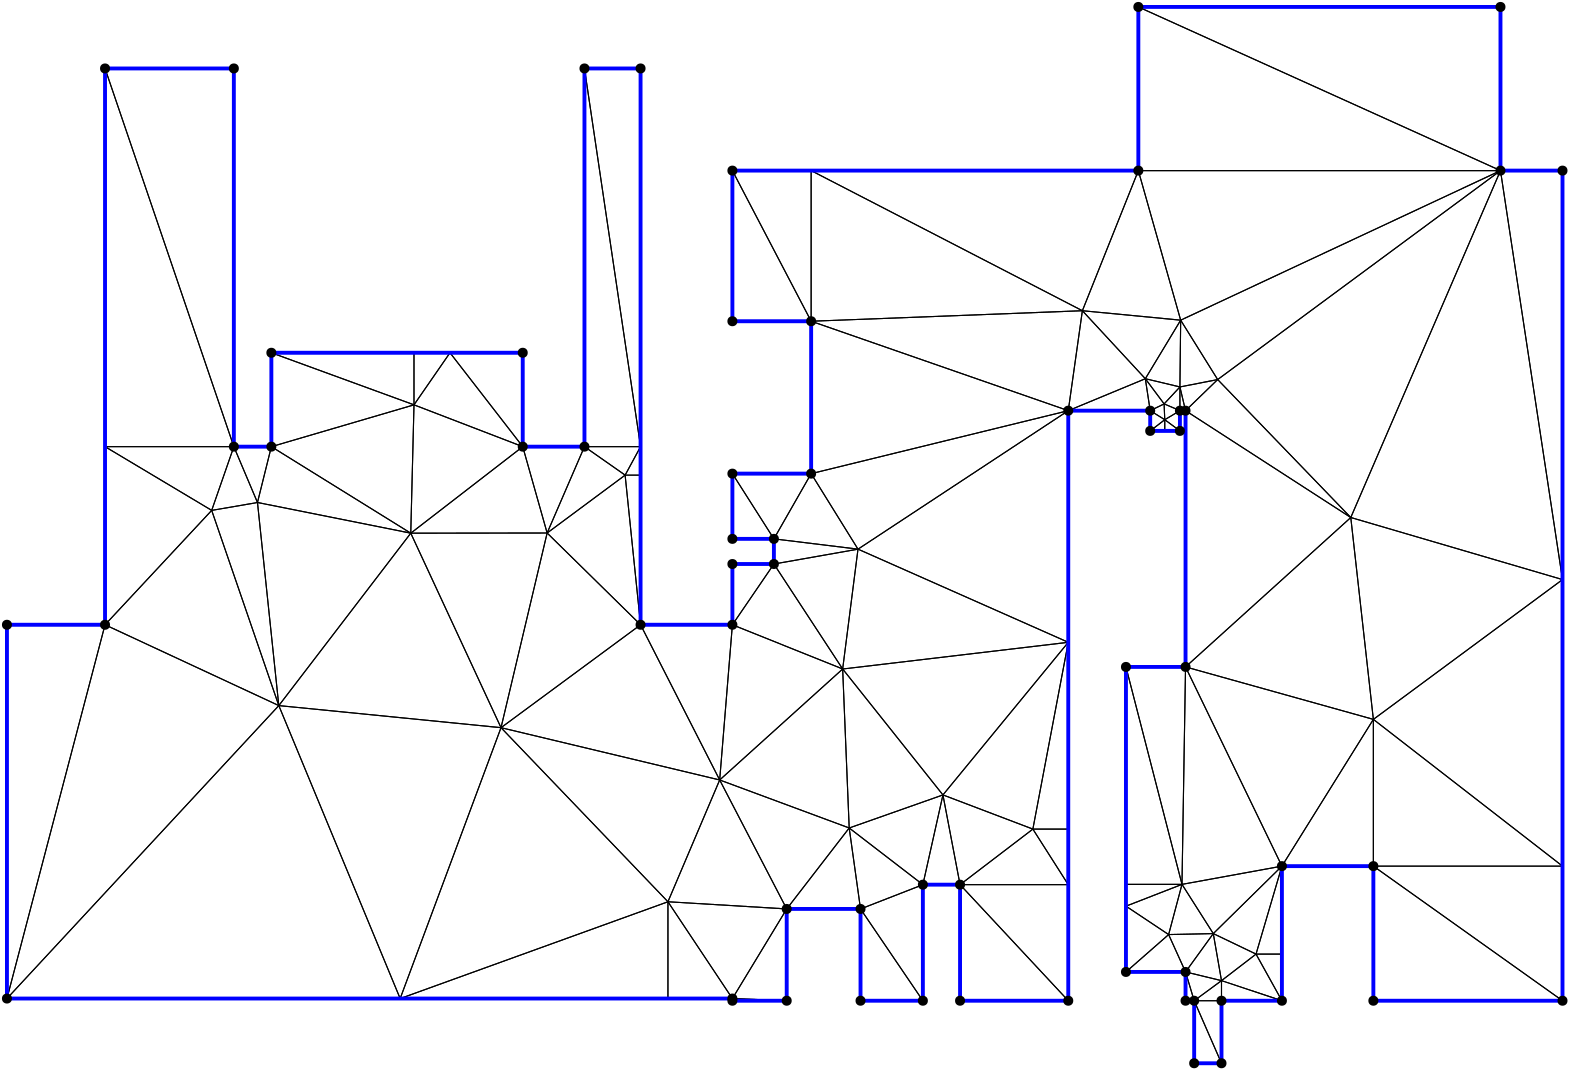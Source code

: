 <?xml version="1.0"?>
<!DOCTYPE ipe SYSTEM "ipe.dtd">
<ipe version="70218" creator="Ipe 7.2.24">
<info created="D:20221020151441" modified="D:20221020151441"/>
<ipestyle name="basic">
<symbol name="mark/disk(sx)" transformations="translations">
<path fill="sym-stroke">
0.6 0 0 0.6 0 0 e
</path>
</symbol>
<anglesize name="22.5 deg" value="22.5"/>
<anglesize name="30 deg" value="30"/>
<anglesize name="45 deg" value="45"/>
<anglesize name="60 deg" value="60"/>
<anglesize name="90 deg" value="90"/>
<arrowsize name="large" value="10"/>
<arrowsize name="small" value="5"/>
<arrowsize name="tiny" value="3"/>
<color name="blue" value="0 0 1"/>
<color name="gray" value="0.745"/>
<color name="green" value="0 1 0"/>
<color name="red" value="1 0 0"/>
<color name="pink" value="1 0.753 0.796"/>
<pen name="heavier" value="0.8"/>
<pen name="fat" value="1.4"/>
<pen name="ultrafat" value="2"/>
<gridsize name="16 pts (~6 mm)" value="16"/>
<gridsize name="32 pts (~12 mm)" value="32"/>
<gridsize name="4 pts" value="4"/>
<gridsize name="8 pts (~3 mm)" value="8"/>
<opacity name="10%" value="0.1"/>
<opacity name="25%" value="0.25"/>
<opacity name="50%" value="0.5"/>
<opacity name="75%" value="0.75"/>
<symbolsize name="large" value="5"/>
<symbolsize name="small" value="2"/>
<symbolsize name="tiny" value="1.1"/>
<textsize name="huge" value="\huge"/>
<textsize name="large" value="\large"/>
<textsize name="small" value="\small"/>
<textsize name="tiny" value="	iny"/>
<tiling name="falling" angle="-60" step="4" width="1"/>
<tiling name="rising" angle="30" step="4" width="1"/>
</ipestyle>
<page>
<layer name="hull"/>
<layer name="constraints"/>
<layer name="triangulation"/>
<layer name="obtuse"/>
<layer name="blub"/>
<layer name="problems"/>
<view layers="hull constraints triangulation obtuse blub" active="triangulation"/>
<path layer="triangulation" stroke="black">
113.871 378.246 m 
193.866 370.295 l 
</path>
<path layer="triangulation" stroke="black">
193.866 370.295 m 
161.376 440.316 l 
</path>
<path layer="triangulation" stroke="black">
161.376 440.316 m 
113.871 378.246 l 
</path>
<path layer="triangulation" stroke="black">
319.21 334.188 m 
272.584 351.468 l 
</path>
<path layer="triangulation" stroke="black">
272.584 351.468 m 
296.715 305.04 l 
</path>
<path layer="triangulation" stroke="black">
296.715 305.04 m 
319.21 334.188 l 
</path>
<path layer="triangulation" stroke="black">
292.103 429.215 m 
316.857 391.422 l 
</path>
<path layer="triangulation" stroke="black">
316.857 391.422 m 
322.377 434.565 l 
</path>
<path layer="triangulation" stroke="black">
322.377 434.565 m 
292.103 429.215 l 
</path>
<path layer="triangulation" stroke="black">
277.162 516.617 m 
305.512 516.617 l 
</path>
<path layer="triangulation" stroke="black">
305.512 516.617 m 
277.162 570.838 l 
</path>
<path layer="triangulation" stroke="black">
277.162 570.838 m 
277.162 516.617 l 
</path>
<path layer="triangulation" stroke="black">
223.906 607.617 m 
223.906 471.464 l 
</path>
<path layer="triangulation" stroke="black">
223.906 471.464 m 
244.102 471.464 l 
</path>
<path layer="triangulation" stroke="black">
244.102 471.464 m 
223.906 607.617 l 
</path>
<path layer="triangulation" stroke="black">
322.377 434.565 m 
292.103 438.267 l 
</path>
<path layer="triangulation" stroke="black">
292.103 438.267 m 
292.103 429.215 l 
</path>
<path layer="triangulation" stroke="black">
292.103 429.215 m 
322.377 434.565 l 
</path>
<path layer="triangulation" stroke="black">
305.512 461.749 m 
277.162 461.749 l 
</path>
<path layer="triangulation" stroke="black">
277.162 461.749 m 
292.103 438.267 l 
</path>
<path layer="triangulation" stroke="black">
292.103 438.267 m 
305.512 461.749 l 
</path>
<path layer="triangulation" stroke="black">
97.6851 471.464 m 
97.6851 607.617 l 
</path>
<path layer="triangulation" stroke="black">
97.6851 607.617 m 
51.3111 607.617 l 
</path>
<path layer="triangulation" stroke="black">
51.3111 607.617 m 
97.6851 471.464 l 
</path>
<path layer="triangulation" stroke="black">
474.987 320.455 m 
507.911 373.285 l 
</path>
<path layer="triangulation" stroke="black">
507.911 373.285 m 
440.294 392.167 l 
</path>
<path layer="triangulation" stroke="black">
440.294 392.167 m 
474.987 320.455 l 
</path>
<path layer="triangulation" stroke="black">
403.153 520.4 m 
305.512 516.617 l 
</path>
<path layer="triangulation" stroke="black">
305.512 516.617 m 
398.076 484.423 l 
</path>
<path layer="triangulation" stroke="black">
398.076 484.423 m 
403.153 520.4 l 
</path>
<path layer="triangulation" stroke="black">
345.734 313.779 m 
323.288 305.04 l 
</path>
<path layer="triangulation" stroke="black">
323.288 305.04 m 
345.734 272 l 
</path>
<path layer="triangulation" stroke="black">
345.734 272 m 
345.734 313.779 l 
</path>
<path layer="triangulation" stroke="black">
398.076 401.033 m 
385.33 333.784 l 
</path>
<path layer="triangulation" stroke="black">
385.33 333.784 m 
398.076 333.784 l 
</path>
<path layer="triangulation" stroke="black">
398.076 333.784 m 
398.076 401.033 l 
</path>
<path layer="triangulation" stroke="black">
453.239 249.49 m 
443.401 272 l 
</path>
<path layer="triangulation" stroke="black">
443.401 272 m 
443.401 249.49 l 
</path>
<path layer="triangulation" stroke="black">
443.401 249.49 m 
453.239 249.49 l 
</path>
<path layer="triangulation" stroke="black">
453.239 249.49 m 
453.239 272 l 
</path>
<path layer="triangulation" stroke="black">
453.239 272 m 
443.401 272 l 
</path>
<path layer="triangulation" stroke="black">
443.401 272 m 
453.239 249.49 l 
</path>
<path layer="triangulation" stroke="black">
193.866 370.295 m 
244.102 407.342 l 
</path>
<path layer="triangulation" stroke="black">
244.102 407.342 m 
210.469 440.379 l 
</path>
<path layer="triangulation" stroke="black">
210.469 440.379 m 
193.866 370.295 l 
</path>
<path layer="triangulation" stroke="black">
193.866 370.295 m 
253.957 307.628 l 
</path>
<path layer="triangulation" stroke="black">
253.957 307.628 m 
272.584 351.468 l 
</path>
<path layer="triangulation" stroke="black">
272.584 351.468 m 
193.866 370.295 l 
</path>
<path layer="triangulation" stroke="black">
51.3111 407.342 m 
89.7072 448.523 l 
</path>
<path layer="triangulation" stroke="black">
89.7072 448.523 m 
51.3111 471.464 l 
</path>
<path layer="triangulation" stroke="black">
51.3111 471.464 m 
51.3111 407.342 l 
</path>
<path layer="triangulation" stroke="black">
253.957 307.628 m 
277.162 272.784 l 
</path>
<path layer="triangulation" stroke="black">
277.162 272.784 m 
296.715 305.04 l 
</path>
<path layer="triangulation" stroke="black">
296.715 305.04 m 
253.957 307.628 l 
</path>
<path layer="triangulation" stroke="black">
352.956 346.088 m 
359.119 313.779 l 
</path>
<path layer="triangulation" stroke="black">
359.119 313.779 m 
385.33 333.784 l 
</path>
<path layer="triangulation" stroke="black">
385.33 333.784 m 
352.956 346.088 l 
</path>
<path layer="triangulation" stroke="black">
277.162 272.784 m 
296.715 272 l 
</path>
<path layer="triangulation" stroke="black">
296.715 272 m 
296.715 305.04 l 
</path>
<path layer="triangulation" stroke="black">
296.715 305.04 m 
277.162 272.784 l 
</path>
<path layer="triangulation" stroke="black">
277.162 272.784 m 
277.162 272 l 
</path>
<path layer="triangulation" stroke="black">
277.162 272 m 
296.715 272 l 
</path>
<path layer="triangulation" stroke="black">
296.715 272 m 
277.162 272.784 l 
</path>
<path layer="triangulation" stroke="black">
277.162 438.267 m 
292.103 438.267 l 
</path>
<path layer="triangulation" stroke="black">
292.103 438.267 m 
277.162 461.749 l 
</path>
<path layer="triangulation" stroke="black">
277.162 461.749 m 
277.162 438.267 l 
</path>
<path layer="triangulation" stroke="black">
316.857 391.422 m 
277.162 407.342 l 
</path>
<path layer="triangulation" stroke="black">
277.162 407.342 m 
272.584 351.468 l 
</path>
<path layer="triangulation" stroke="black">
272.584 351.468 m 
316.857 391.422 l 
</path>
<path layer="triangulation" stroke="black">
277.162 429.215 m 
277.162 407.342 l 
</path>
<path layer="triangulation" stroke="black">
277.162 407.342 m 
292.103 429.215 l 
</path>
<path layer="triangulation" stroke="black">
292.103 429.215 m 
277.162 429.215 l 
</path>
<path layer="triangulation" stroke="black">
244.102 407.342 m 
272.584 351.468 l 
</path>
<path layer="triangulation" stroke="black">
272.584 351.468 m 
277.162 407.342 l 
</path>
<path layer="triangulation" stroke="black">
277.162 407.342 m 
244.102 407.342 l 
</path>
<path layer="triangulation" stroke="black">
157.558 272.784 m 
113.871 378.246 l 
</path>
<path layer="triangulation" stroke="black">
113.871 378.246 m 
16 272.784 l 
</path>
<path layer="triangulation" stroke="black">
16 272.784 m 
157.558 272.784 l 
</path>
<path layer="triangulation" stroke="black">
51.3111 407.342 m 
16 407.342 l 
</path>
<path layer="triangulation" stroke="black">
16 407.342 m 
16 272.784 l 
</path>
<path layer="triangulation" stroke="black">
16 272.784 m 
51.3111 407.342 l 
</path>
<path layer="triangulation" stroke="black">
106.192 451.358 m 
113.871 378.246 l 
</path>
<path layer="triangulation" stroke="black">
113.871 378.246 m 
161.376 440.316 l 
</path>
<path layer="triangulation" stroke="black">
161.376 440.316 m 
106.192 451.358 l 
</path>
<path layer="triangulation" stroke="black">
162.536 486.516 m 
201.685 471.464 l 
</path>
<path layer="triangulation" stroke="black">
201.685 471.464 m 
175.495 505.266 l 
</path>
<path layer="triangulation" stroke="black">
175.495 505.266 m 
162.536 486.516 l 
</path>
<path layer="triangulation" stroke="black">
161.376 440.316 m 
162.536 486.516 l 
</path>
<path layer="triangulation" stroke="black">
162.536 486.516 m 
111.189 471.464 l 
</path>
<path layer="triangulation" stroke="black">
111.189 471.464 m 
161.376 440.316 l 
</path>
<path layer="triangulation" stroke="black">
238.543 461.214 m 
223.906 471.464 l 
</path>
<path layer="triangulation" stroke="black">
223.906 471.464 m 
210.469 440.379 l 
</path>
<path layer="triangulation" stroke="black">
210.469 440.379 m 
238.543 461.214 l 
</path>
<path layer="triangulation" stroke="black">
423.304 570.838 m 
553.672 570.838 l 
</path>
<path layer="triangulation" stroke="black">
553.672 570.838 m 
423.304 629.761 l 
</path>
<path layer="triangulation" stroke="black">
423.304 629.761 m 
423.304 570.838 l 
</path>
<path layer="triangulation" stroke="black">
175.495 505.266 m 
201.685 471.464 l 
</path>
<path layer="triangulation" stroke="black">
201.685 471.464 m 
201.685 505.266 l 
</path>
<path layer="triangulation" stroke="black">
201.685 505.266 m 
175.495 505.266 l 
</path>
<path layer="triangulation" stroke="black">
244.102 461.214 m 
244.102 471.464 l 
</path>
<path layer="triangulation" stroke="black">
244.102 471.464 m 
238.543 461.214 l 
</path>
<path layer="triangulation" stroke="black">
238.543 461.214 m 
244.102 461.214 l 
</path>
<path layer="triangulation" stroke="black">
322.377 434.565 m 
305.512 461.749 l 
</path>
<path layer="triangulation" stroke="black">
305.512 461.749 m 
292.103 438.267 l 
</path>
<path layer="triangulation" stroke="black">
292.103 438.267 m 
322.377 434.565 l 
</path>
<path layer="triangulation" stroke="black">
316.857 391.422 m 
292.103 429.215 l 
</path>
<path layer="triangulation" stroke="black">
292.103 429.215 m 
277.162 407.342 l 
</path>
<path layer="triangulation" stroke="black">
277.162 407.342 m 
316.857 391.422 l 
</path>
<path layer="triangulation" stroke="black">
305.512 516.617 m 
305.512 461.749 l 
</path>
<path layer="triangulation" stroke="black">
305.512 461.749 m 
398.076 484.423 l 
</path>
<path layer="triangulation" stroke="black">
398.076 484.423 m 
305.512 516.617 l 
</path>
<path layer="triangulation" stroke="black">
432.579 486.86 m 
425.817 495.923 l 
</path>
<path layer="triangulation" stroke="black">
425.817 495.923 m 
427.57 484.423 l 
</path>
<path layer="triangulation" stroke="black">
427.57 484.423 m 
432.579 486.86 l 
</path>
<path layer="triangulation" stroke="black">
440.294 392.167 m 
507.911 373.285 l 
</path>
<path layer="triangulation" stroke="black">
507.911 373.285 m 
499.78 445.958 l 
</path>
<path layer="triangulation" stroke="black">
499.78 445.958 m 
440.294 392.167 l 
</path>
<path layer="triangulation" stroke="black">
438.271 484.423 m 
432.579 486.86 l 
</path>
<path layer="triangulation" stroke="black">
432.579 486.86 m 
432.813 481.165 l 
</path>
<path layer="triangulation" stroke="black">
432.813 481.165 m 
438.271 484.423 l 
</path>
<path layer="triangulation" stroke="black">
507.911 320.455 m 
507.911 272 l 
</path>
<path layer="triangulation" stroke="black">
507.911 272 m 
576 272 l 
</path>
<path layer="triangulation" stroke="black">
576 272 m 
507.911 320.455 l 
</path>
<path layer="triangulation" stroke="black">
423.304 629.761 m 
553.672 570.838 l 
</path>
<path layer="triangulation" stroke="black">
553.672 570.838 m 
553.672 629.761 l 
</path>
<path layer="triangulation" stroke="black">
553.672 629.761 m 
423.304 629.761 l 
</path>
<path layer="triangulation" stroke="black">
418.843 392.167 m 
439.016 313.892 l 
</path>
<path layer="triangulation" stroke="black">
439.016 313.892 m 
440.294 392.167 l 
</path>
<path layer="triangulation" stroke="black">
440.294 392.167 m 
418.843 392.167 l 
</path>
<path layer="triangulation" stroke="black">
451.859 495.624 m 
438.271 492.965 l 
</path>
<path layer="triangulation" stroke="black">
438.271 492.965 m 
440.294 484.423 l 
</path>
<path layer="triangulation" stroke="black">
440.294 484.423 m 
451.859 495.624 l 
</path>
<path layer="triangulation" stroke="black">
432.813 481.165 m 
427.57 484.423 l 
</path>
<path layer="triangulation" stroke="black">
427.57 484.423 m 
427.57 477.135 l 
</path>
<path layer="triangulation" stroke="black">
427.57 477.135 m 
432.813 481.165 l 
</path>
<path layer="triangulation" stroke="black">
507.911 320.455 m 
507.911 373.285 l 
</path>
<path layer="triangulation" stroke="black">
507.911 373.285 m 
474.987 320.455 l 
</path>
<path layer="triangulation" stroke="black">
474.987 320.455 m 
507.911 320.455 l 
</path>
<path layer="triangulation" stroke="black">
418.843 392.167 m 
418.843 313.892 l 
</path>
<path layer="triangulation" stroke="black">
418.843 313.892 m 
439.016 313.892 l 
</path>
<path layer="triangulation" stroke="black">
439.016 313.892 m 
418.843 392.167 l 
</path>
<path layer="triangulation" stroke="black">
465.669 288.785 m 
450.283 296.166 l 
</path>
<path layer="triangulation" stroke="black">
450.283 296.166 m 
453.239 279.228 l 
</path>
<path layer="triangulation" stroke="black">
453.239 279.228 m 
465.669 288.785 l 
</path>
<path layer="triangulation" stroke="black">
453.239 279.228 m 
450.283 296.166 l 
</path>
<path layer="triangulation" stroke="black">
450.283 296.166 m 
440.294 282.36 l 
</path>
<path layer="triangulation" stroke="black">
440.294 282.36 m 
453.239 279.228 l 
</path>
<path layer="triangulation" stroke="black">
453.239 272 m 
453.239 279.228 l 
</path>
<path layer="triangulation" stroke="black">
453.239 279.228 m 
443.401 272 l 
</path>
<path layer="triangulation" stroke="black">
443.401 272 m 
453.239 272 l 
</path>
<path layer="triangulation" stroke="black">
576 320.455 m 
507.911 373.285 l 
</path>
<path layer="triangulation" stroke="black">
507.911 373.285 m 
507.911 320.455 l 
</path>
<path layer="triangulation" stroke="black">
507.911 320.455 m 
576 320.455 l 
</path>
<path layer="triangulation" stroke="black">
474.987 288.785 m 
474.987 320.455 l 
</path>
<path layer="triangulation" stroke="black">
474.987 320.455 m 
465.669 288.785 l 
</path>
<path layer="triangulation" stroke="black">
465.669 288.785 m 
474.987 288.785 l 
</path>
<path layer="triangulation" stroke="black">
443.401 272 m 
440.294 282.36 l 
</path>
<path layer="triangulation" stroke="black">
440.294 282.36 m 
440.294 272 l 
</path>
<path layer="triangulation" stroke="black">
440.294 272 m 
443.401 272 l 
</path>
<path layer="triangulation" stroke="black">
352.956 346.088 m 
385.33 333.784 l 
</path>
<path layer="triangulation" stroke="black">
385.33 333.784 m 
398.076 401.033 l 
</path>
<path layer="triangulation" stroke="black">
398.076 401.033 m 
352.956 346.088 l 
</path>
<path layer="triangulation" stroke="black">
450.283 296.166 m 
474.987 320.455 l 
</path>
<path layer="triangulation" stroke="black">
474.987 320.455 m 
439.016 313.892 l 
</path>
<path layer="triangulation" stroke="black">
439.016 313.892 m 
450.283 296.166 l 
</path>
<path layer="triangulation" stroke="black">
359.119 313.779 m 
359.119 272 l 
</path>
<path layer="triangulation" stroke="black">
359.119 272 m 
398.076 272 l 
</path>
<path layer="triangulation" stroke="black">
398.076 272 m 
359.119 313.779 l 
</path>
<path layer="triangulation" stroke="black">
323.288 305.04 m 
323.288 272 l 
</path>
<path layer="triangulation" stroke="black">
323.288 272 m 
345.734 272 l 
</path>
<path layer="triangulation" stroke="black">
345.734 272 m 
323.288 305.04 l 
</path>
<path layer="triangulation" stroke="black">
296.715 305.04 m 
272.584 351.468 l 
</path>
<path layer="triangulation" stroke="black">
272.584 351.468 m 
253.957 307.628 l 
</path>
<path layer="triangulation" stroke="black">
253.957 307.628 m 
296.715 305.04 l 
</path>
<path layer="triangulation" stroke="black">
296.715 305.04 m 
323.288 305.04 l 
</path>
<path layer="triangulation" stroke="black">
323.288 305.04 m 
319.21 334.188 l 
</path>
<path layer="triangulation" stroke="black">
319.21 334.188 m 
296.715 305.04 l 
</path>
<path layer="triangulation" stroke="black">
210.469 440.379 m 
161.376 440.316 l 
</path>
<path layer="triangulation" stroke="black">
161.376 440.316 m 
193.866 370.295 l 
</path>
<path layer="triangulation" stroke="black">
193.866 370.295 m 
210.469 440.379 l 
</path>
<path layer="triangulation" stroke="black">
106.192 451.358 m 
97.6851 471.464 l 
</path>
<path layer="triangulation" stroke="black">
97.6851 471.464 m 
89.7072 448.523 l 
</path>
<path layer="triangulation" stroke="black">
89.7072 448.523 m 
106.192 451.358 l 
</path>
<path layer="triangulation" stroke="black">
244.102 461.214 m 
238.543 461.214 l 
</path>
<path layer="triangulation" stroke="black">
238.543 461.214 m 
244.102 407.342 l 
</path>
<path layer="triangulation" stroke="black">
244.102 407.342 m 
244.102 461.214 l 
</path>
<path layer="triangulation" stroke="black">
223.906 471.464 m 
201.685 471.464 l 
</path>
<path layer="triangulation" stroke="black">
201.685 471.464 m 
210.469 440.379 l 
</path>
<path layer="triangulation" stroke="black">
210.469 440.379 m 
223.906 471.464 l 
</path>
<path layer="triangulation" stroke="black">
440.294 484.423 m 
438.271 492.965 l 
</path>
<path layer="triangulation" stroke="black">
438.271 492.965 m 
438.271 484.423 l 
</path>
<path layer="triangulation" stroke="black">
438.271 484.423 m 
440.294 484.423 l 
</path>
<path layer="triangulation" stroke="black">
425.817 495.923 m 
398.076 484.423 l 
</path>
<path layer="triangulation" stroke="black">
398.076 484.423 m 
427.57 484.423 l 
</path>
<path layer="triangulation" stroke="black">
427.57 484.423 m 
425.817 495.923 l 
</path>
<path layer="triangulation" stroke="black">
423.304 570.838 m 
438.541 516.999 l 
</path>
<path layer="triangulation" stroke="black">
438.541 516.999 m 
553.672 570.838 l 
</path>
<path layer="triangulation" stroke="black">
553.672 570.838 m 
423.304 570.838 l 
</path>
<path layer="triangulation" stroke="black">
438.541 516.999 m 
403.153 520.4 l 
</path>
<path layer="triangulation" stroke="black">
403.153 520.4 m 
425.817 495.923 l 
</path>
<path layer="triangulation" stroke="black">
425.817 495.923 m 
438.541 516.999 l 
</path>
<path layer="triangulation" stroke="black">
438.271 484.423 m 
432.813 481.165 l 
</path>
<path layer="triangulation" stroke="black">
432.813 481.165 m 
438.271 477.135 l 
</path>
<path layer="triangulation" stroke="black">
438.271 477.135 m 
438.271 484.423 l 
</path>
<path layer="triangulation" stroke="black">
432.579 486.86 m 
427.57 484.423 l 
</path>
<path layer="triangulation" stroke="black">
427.57 484.423 m 
432.813 481.165 l 
</path>
<path layer="triangulation" stroke="black">
432.813 481.165 m 
432.579 486.86 l 
</path>
<path layer="triangulation" stroke="black">
345.734 313.779 m 
359.119 313.779 l 
</path>
<path layer="triangulation" stroke="black">
359.119 313.779 m 
352.956 346.088 l 
</path>
<path layer="triangulation" stroke="black">
352.956 346.088 m 
345.734 313.779 l 
</path>
<path layer="triangulation" stroke="black">
398.076 401.033 m 
398.076 484.423 l 
</path>
<path layer="triangulation" stroke="black">
398.076 484.423 m 
322.377 434.565 l 
</path>
<path layer="triangulation" stroke="black">
322.377 434.565 m 
398.076 401.033 l 
</path>
<path layer="triangulation" stroke="black">
576 272 m 
576 320.455 l 
</path>
<path layer="triangulation" stroke="black">
576 320.455 m 
507.911 320.455 l 
</path>
<path layer="triangulation" stroke="black">
507.911 320.455 m 
576 272 l 
</path>
<path layer="triangulation" stroke="black">
576 423.609 m 
553.672 570.838 l 
</path>
<path layer="triangulation" stroke="black">
553.672 570.838 m 
499.78 445.958 l 
</path>
<path layer="triangulation" stroke="black">
499.78 445.958 m 
576 423.609 l 
</path>
<path layer="triangulation" stroke="black">
434.205 295.816 m 
439.016 313.892 l 
</path>
<path layer="triangulation" stroke="black">
439.016 313.892 m 
418.843 306.039 l 
</path>
<path layer="triangulation" stroke="black">
418.843 306.039 m 
434.205 295.816 l 
</path>
<path layer="triangulation" stroke="black">
474.987 320.455 m 
440.294 392.167 l 
</path>
<path layer="triangulation" stroke="black">
440.294 392.167 m 
439.016 313.892 l 
</path>
<path layer="triangulation" stroke="black">
439.016 313.892 m 
474.987 320.455 l 
</path>
<path layer="triangulation" stroke="black">
277.162 272.784 m 
253.957 307.628 l 
</path>
<path layer="triangulation" stroke="black">
253.957 307.628 m 
253.957 272.784 l 
</path>
<path layer="triangulation" stroke="black">
253.957 272.784 m 
277.162 272.784 l 
</path>
<path layer="triangulation" stroke="black">
272.584 351.468 m 
244.102 407.342 l 
</path>
<path layer="triangulation" stroke="black">
244.102 407.342 m 
193.866 370.295 l 
</path>
<path layer="triangulation" stroke="black">
193.866 370.295 m 
272.584 351.468 l 
</path>
<path layer="triangulation" stroke="black">
253.957 272.784 m 
253.957 307.628 l 
</path>
<path layer="triangulation" stroke="black">
253.957 307.628 m 
157.558 272.784 l 
</path>
<path layer="triangulation" stroke="black">
157.558 272.784 m 
253.957 272.784 l 
</path>
<path layer="triangulation" stroke="black">
345.734 313.779 m 
319.21 334.188 l 
</path>
<path layer="triangulation" stroke="black">
319.21 334.188 m 
323.288 305.04 l 
</path>
<path layer="triangulation" stroke="black">
323.288 305.04 m 
345.734 313.779 l 
</path>
<path layer="triangulation" stroke="black">
316.857 391.422 m 
272.584 351.468 l 
</path>
<path layer="triangulation" stroke="black">
272.584 351.468 m 
319.21 334.188 l 
</path>
<path layer="triangulation" stroke="black">
319.21 334.188 m 
316.857 391.422 l 
</path>
<path layer="triangulation" stroke="black">
319.21 334.188 m 
352.956 346.088 l 
</path>
<path layer="triangulation" stroke="black">
352.956 346.088 m 
316.857 391.422 l 
</path>
<path layer="triangulation" stroke="black">
316.857 391.422 m 
319.21 334.188 l 
</path>
<path layer="triangulation" stroke="black">
319.21 334.188 m 
345.734 313.779 l 
</path>
<path layer="triangulation" stroke="black">
345.734 313.779 m 
352.956 346.088 l 
</path>
<path layer="triangulation" stroke="black">
352.956 346.088 m 
319.21 334.188 l 
</path>
<path layer="triangulation" stroke="black">
398.076 401.033 m 
322.377 434.565 l 
</path>
<path layer="triangulation" stroke="black">
322.377 434.565 m 
316.857 391.422 l 
</path>
<path layer="triangulation" stroke="black">
316.857 391.422 m 
398.076 401.033 l 
</path>
<path layer="triangulation" stroke="black">
398.076 484.423 m 
305.512 461.749 l 
</path>
<path layer="triangulation" stroke="black">
305.512 461.749 m 
322.377 434.565 l 
</path>
<path layer="triangulation" stroke="black">
322.377 434.565 m 
398.076 484.423 l 
</path>
<path layer="triangulation" stroke="black">
106.192 451.358 m 
89.7072 448.523 l 
</path>
<path layer="triangulation" stroke="black">
89.7072 448.523 m 
113.871 378.246 l 
</path>
<path layer="triangulation" stroke="black">
113.871 378.246 m 
106.192 451.358 l 
</path>
<path layer="triangulation" stroke="black">
157.558 272.784 m 
253.957 307.628 l 
</path>
<path layer="triangulation" stroke="black">
253.957 307.628 m 
193.866 370.295 l 
</path>
<path layer="triangulation" stroke="black">
193.866 370.295 m 
157.558 272.784 l 
</path>
<path layer="triangulation" stroke="black">
16 272.784 m 
113.871 378.246 l 
</path>
<path layer="triangulation" stroke="black">
113.871 378.246 m 
51.3111 407.342 l 
</path>
<path layer="triangulation" stroke="black">
51.3111 407.342 m 
16 272.784 l 
</path>
<path layer="triangulation" stroke="black">
157.558 272.784 m 
193.866 370.295 l 
</path>
<path layer="triangulation" stroke="black">
193.866 370.295 m 
113.871 378.246 l 
</path>
<path layer="triangulation" stroke="black">
113.871 378.246 m 
157.558 272.784 l 
</path>
<path layer="triangulation" stroke="black">
51.3111 471.464 m 
89.7072 448.523 l 
</path>
<path layer="triangulation" stroke="black">
89.7072 448.523 m 
97.6851 471.464 l 
</path>
<path layer="triangulation" stroke="black">
97.6851 471.464 m 
51.3111 471.464 l 
</path>
<path layer="triangulation" stroke="black">
51.3111 407.342 m 
113.871 378.246 l 
</path>
<path layer="triangulation" stroke="black">
113.871 378.246 m 
89.7072 448.523 l 
</path>
<path layer="triangulation" stroke="black">
89.7072 448.523 m 
51.3111 407.342 l 
</path>
<path layer="triangulation" stroke="black">
111.189 471.464 m 
106.192 451.358 l 
</path>
<path layer="triangulation" stroke="black">
106.192 451.358 m 
161.376 440.316 l 
</path>
<path layer="triangulation" stroke="black">
161.376 440.316 m 
111.189 471.464 l 
</path>
<path layer="triangulation" stroke="black">
111.189 471.464 m 
97.6851 471.464 l 
</path>
<path layer="triangulation" stroke="black">
97.6851 471.464 m 
106.192 451.358 l 
</path>
<path layer="triangulation" stroke="black">
106.192 451.358 m 
111.189 471.464 l 
</path>
<path layer="triangulation" stroke="black">
111.189 505.266 m 
111.189 471.464 l 
</path>
<path layer="triangulation" stroke="black">
111.189 471.464 m 
162.536 486.516 l 
</path>
<path layer="triangulation" stroke="black">
162.536 486.516 m 
111.189 505.266 l 
</path>
<path layer="triangulation" stroke="black">
162.536 505.266 m 
162.536 486.516 l 
</path>
<path layer="triangulation" stroke="black">
162.536 486.516 m 
175.495 505.266 l 
</path>
<path layer="triangulation" stroke="black">
175.495 505.266 m 
162.536 505.266 l 
</path>
<path layer="triangulation" stroke="black">
305.512 516.617 m 
305.512 570.838 l 
</path>
<path layer="triangulation" stroke="black">
305.512 570.838 m 
277.162 570.838 l 
</path>
<path layer="triangulation" stroke="black">
277.162 570.838 m 
305.512 516.617 l 
</path>
<path layer="triangulation" stroke="black">
305.512 516.617 m 
403.153 520.4 l 
</path>
<path layer="triangulation" stroke="black">
403.153 520.4 m 
305.512 570.838 l 
</path>
<path layer="triangulation" stroke="black">
305.512 570.838 m 
305.512 516.617 l 
</path>
<path layer="triangulation" stroke="black">
111.189 505.266 m 
162.536 486.516 l 
</path>
<path layer="triangulation" stroke="black">
162.536 486.516 m 
162.536 505.266 l 
</path>
<path layer="triangulation" stroke="black">
162.536 505.266 m 
111.189 505.266 l 
</path>
<path layer="triangulation" stroke="black">
161.376 440.316 m 
201.685 471.464 l 
</path>
<path layer="triangulation" stroke="black">
201.685 471.464 m 
162.536 486.516 l 
</path>
<path layer="triangulation" stroke="black">
162.536 486.516 m 
161.376 440.316 l 
</path>
<path layer="triangulation" stroke="black">
223.906 607.617 m 
244.102 471.464 l 
</path>
<path layer="triangulation" stroke="black">
244.102 471.464 m 
244.102 607.617 l 
</path>
<path layer="triangulation" stroke="black">
244.102 607.617 m 
223.906 607.617 l 
</path>
<path layer="triangulation" stroke="black">
223.906 471.464 m 
238.543 461.214 l 
</path>
<path layer="triangulation" stroke="black">
238.543 461.214 m 
244.102 471.464 l 
</path>
<path layer="triangulation" stroke="black">
244.102 471.464 m 
223.906 471.464 l 
</path>
<path layer="triangulation" stroke="black">
238.543 461.214 m 
210.469 440.379 l 
</path>
<path layer="triangulation" stroke="black">
210.469 440.379 m 
244.102 407.342 l 
</path>
<path layer="triangulation" stroke="black">
244.102 407.342 m 
238.543 461.214 l 
</path>
<path layer="triangulation" stroke="black">
201.685 471.464 m 
161.376 440.316 l 
</path>
<path layer="triangulation" stroke="black">
161.376 440.316 m 
210.469 440.379 l 
</path>
<path layer="triangulation" stroke="black">
210.469 440.379 m 
201.685 471.464 l 
</path>
<path layer="triangulation" stroke="black">
97.6851 471.464 m 
51.3111 607.617 l 
</path>
<path layer="triangulation" stroke="black">
51.3111 607.617 m 
51.3111 471.464 l 
</path>
<path layer="triangulation" stroke="black">
51.3111 471.464 m 
97.6851 471.464 l 
</path>
<path layer="triangulation" stroke="black">
352.956 346.088 m 
398.076 401.033 l 
</path>
<path layer="triangulation" stroke="black">
398.076 401.033 m 
316.857 391.422 l 
</path>
<path layer="triangulation" stroke="black">
316.857 391.422 m 
352.956 346.088 l 
</path>
<path layer="triangulation" stroke="black">
438.271 492.965 m 
425.817 495.923 l 
</path>
<path layer="triangulation" stroke="black">
425.817 495.923 m 
432.579 486.86 l 
</path>
<path layer="triangulation" stroke="black">
432.579 486.86 m 
438.271 492.965 l 
</path>
<path layer="triangulation" stroke="black">
438.271 492.965 m 
438.541 516.999 l 
</path>
<path layer="triangulation" stroke="black">
438.541 516.999 m 
425.817 495.923 l 
</path>
<path layer="triangulation" stroke="black">
425.817 495.923 m 
438.271 492.965 l 
</path>
<path layer="triangulation" stroke="black">
425.817 495.923 m 
403.153 520.4 l 
</path>
<path layer="triangulation" stroke="black">
403.153 520.4 m 
398.076 484.423 l 
</path>
<path layer="triangulation" stroke="black">
398.076 484.423 m 
425.817 495.923 l 
</path>
<path layer="triangulation" stroke="black">
423.304 570.838 m 
305.512 570.838 l 
</path>
<path layer="triangulation" stroke="black">
305.512 570.838 m 
403.153 520.4 l 
</path>
<path layer="triangulation" stroke="black">
403.153 520.4 m 
423.304 570.838 l 
</path>
<path layer="triangulation" stroke="black">
438.271 484.423 m 
438.271 492.965 l 
</path>
<path layer="triangulation" stroke="black">
438.271 492.965 m 
432.579 486.86 l 
</path>
<path layer="triangulation" stroke="black">
432.579 486.86 m 
438.271 484.423 l 
</path>
<path layer="triangulation" stroke="black">
451.859 495.624 m 
438.541 516.999 l 
</path>
<path layer="triangulation" stroke="black">
438.541 516.999 m 
438.271 492.965 l 
</path>
<path layer="triangulation" stroke="black">
438.271 492.965 m 
451.859 495.624 l 
</path>
<path layer="triangulation" stroke="black">
553.672 570.838 m 
438.541 516.999 l 
</path>
<path layer="triangulation" stroke="black">
438.541 516.999 m 
451.859 495.624 l 
</path>
<path layer="triangulation" stroke="black">
451.859 495.624 m 
553.672 570.838 l 
</path>
<path layer="triangulation" stroke="black">
423.304 570.838 m 
403.153 520.4 l 
</path>
<path layer="triangulation" stroke="black">
403.153 520.4 m 
438.541 516.999 l 
</path>
<path layer="triangulation" stroke="black">
438.541 516.999 m 
423.304 570.838 l 
</path>
<path layer="triangulation" stroke="black">
432.813 481.165 m 
432.813 477.135 l 
</path>
<path layer="triangulation" stroke="black">
432.813 477.135 m 
438.271 477.135 l 
</path>
<path layer="triangulation" stroke="black">
438.271 477.135 m 
432.813 481.165 l 
</path>
<path layer="triangulation" stroke="black">
432.813 481.165 m 
427.57 477.135 l 
</path>
<path layer="triangulation" stroke="black">
427.57 477.135 m 
432.813 477.135 l 
</path>
<path layer="triangulation" stroke="black">
432.813 477.135 m 
432.813 481.165 l 
</path>
<path layer="triangulation" stroke="black">
576 423.609 m 
499.78 445.958 l 
</path>
<path layer="triangulation" stroke="black">
499.78 445.958 m 
507.911 373.285 l 
</path>
<path layer="triangulation" stroke="black">
507.911 373.285 m 
576 423.609 l 
</path>
<path layer="triangulation" stroke="black">
553.672 570.838 m 
451.859 495.624 l 
</path>
<path layer="triangulation" stroke="black">
451.859 495.624 m 
499.78 445.958 l 
</path>
<path layer="triangulation" stroke="black">
499.78 445.958 m 
553.672 570.838 l 
</path>
<path layer="triangulation" stroke="black">
576 570.838 m 
553.672 570.838 l 
</path>
<path layer="triangulation" stroke="black">
553.672 570.838 m 
576 423.609 l 
</path>
<path layer="triangulation" stroke="black">
576 423.609 m 
576 570.838 l 
</path>
<path layer="triangulation" stroke="black">
385.33 333.784 m 
398.076 313.779 l 
</path>
<path layer="triangulation" stroke="black">
398.076 313.779 m 
398.076 333.784 l 
</path>
<path layer="triangulation" stroke="black">
398.076 333.784 m 
385.33 333.784 l 
</path>
<path layer="triangulation" stroke="black">
418.843 282.36 m 
440.294 282.36 l 
</path>
<path layer="triangulation" stroke="black">
440.294 282.36 m 
434.205 295.816 l 
</path>
<path layer="triangulation" stroke="black">
434.205 295.816 m 
418.843 282.36 l 
</path>
<path layer="triangulation" stroke="black">
576 423.609 m 
507.911 373.285 l 
</path>
<path layer="triangulation" stroke="black">
507.911 373.285 m 
576 320.455 l 
</path>
<path layer="triangulation" stroke="black">
576 320.455 m 
576 423.609 l 
</path>
<path layer="triangulation" stroke="black">
418.843 306.039 m 
439.016 313.892 l 
</path>
<path layer="triangulation" stroke="black">
439.016 313.892 m 
418.843 313.892 l 
</path>
<path layer="triangulation" stroke="black">
418.843 313.892 m 
418.843 306.039 l 
</path>
<path layer="triangulation" stroke="black">
359.119 313.779 m 
398.076 313.779 l 
</path>
<path layer="triangulation" stroke="black">
398.076 313.779 m 
385.33 333.784 l 
</path>
<path layer="triangulation" stroke="black">
385.33 333.784 m 
359.119 313.779 l 
</path>
<path layer="triangulation" stroke="black">
359.119 313.779 m 
398.076 272 l 
</path>
<path layer="triangulation" stroke="black">
398.076 272 m 
398.076 313.779 l 
</path>
<path layer="triangulation" stroke="black">
398.076 313.779 m 
359.119 313.779 l 
</path>
<path layer="triangulation" stroke="black">
418.843 282.36 m 
434.205 295.816 l 
</path>
<path layer="triangulation" stroke="black">
434.205 295.816 m 
418.843 306.039 l 
</path>
<path layer="triangulation" stroke="black">
418.843 306.039 m 
418.843 282.36 l 
</path>
<path layer="triangulation" stroke="black">
440.294 282.36 m 
450.283 296.166 l 
</path>
<path layer="triangulation" stroke="black">
450.283 296.166 m 
434.205 295.816 l 
</path>
<path layer="triangulation" stroke="black">
434.205 295.816 m 
440.294 282.36 l 
</path>
<path layer="triangulation" stroke="black">
434.205 295.816 m 
450.283 296.166 l 
</path>
<path layer="triangulation" stroke="black">
450.283 296.166 m 
439.016 313.892 l 
</path>
<path layer="triangulation" stroke="black">
439.016 313.892 m 
434.205 295.816 l 
</path>
<path layer="triangulation" stroke="black">
440.294 282.36 m 
443.401 272 l 
</path>
<path layer="triangulation" stroke="black">
443.401 272 m 
453.239 279.228 l 
</path>
<path layer="triangulation" stroke="black">
453.239 279.228 m 
440.294 282.36 l 
</path>
<path layer="triangulation" stroke="black">
474.987 272 m 
453.239 279.228 l 
</path>
<path layer="triangulation" stroke="black">
453.239 279.228 m 
453.239 272 l 
</path>
<path layer="triangulation" stroke="black">
453.239 272 m 
474.987 272 l 
</path>
<path layer="triangulation" stroke="black">
474.987 272 m 
465.669 288.785 l 
</path>
<path layer="triangulation" stroke="black">
465.669 288.785 m 
453.239 279.228 l 
</path>
<path layer="triangulation" stroke="black">
453.239 279.228 m 
474.987 272 l 
</path>
<path layer="triangulation" stroke="black">
474.987 320.455 m 
450.283 296.166 l 
</path>
<path layer="triangulation" stroke="black">
450.283 296.166 m 
465.669 288.785 l 
</path>
<path layer="triangulation" stroke="black">
465.669 288.785 m 
474.987 320.455 l 
</path>
<path layer="triangulation" stroke="black">
474.987 272 m 
474.987 288.785 l 
</path>
<path layer="triangulation" stroke="black">
474.987 288.785 m 
465.669 288.785 l 
</path>
<path layer="triangulation" stroke="black">
465.669 288.785 m 
474.987 272 l 
</path>
<path layer="triangulation" stroke="black">
440.294 484.423 m 
499.78 445.958 l 
</path>
<path layer="triangulation" stroke="black">
499.78 445.958 m 
451.859 495.624 l 
</path>
<path layer="triangulation" stroke="black">
451.859 495.624 m 
440.294 484.423 l 
</path>
<path layer="triangulation" stroke="black">
440.294 484.423 m 
440.294 392.167 l 
</path>
<path layer="triangulation" stroke="black">
440.294 392.167 m 
499.78 445.958 l 
</path>
<path layer="triangulation" stroke="black">
499.78 445.958 m 
440.294 484.423 l 
</path>
<path layer="hull" stroke="blue" pen="fat">
277.162 272 m 
296.715 272 l 
</path>
<path layer="hull" stroke="blue" pen="fat">
296.715 272 m 
296.715 305.04 l 
</path>
<path layer="hull" stroke="blue" pen="fat">
296.715 305.04 m 
323.288 305.04 l 
</path>
<path layer="hull" stroke="blue" pen="fat">
323.288 305.04 m 
323.288 272 l 
</path>
<path layer="hull" stroke="blue" pen="fat">
323.288 272 m 
345.734 272 l 
</path>
<path layer="hull" stroke="blue" pen="fat">
345.734 272 m 
345.734 313.779 l 
</path>
<path layer="hull" stroke="blue" pen="fat">
345.734 313.779 m 
359.119 313.779 l 
</path>
<path layer="hull" stroke="blue" pen="fat">
359.119 313.779 m 
359.119 272 l 
</path>
<path layer="hull" stroke="blue" pen="fat">
359.119 272 m 
398.076 272 l 
</path>
<path layer="hull" stroke="blue" pen="fat">
398.076 272 m 
398.076 484.423 l 
</path>
<path layer="hull" stroke="blue" pen="fat">
398.076 484.423 m 
427.57 484.423 l 
</path>
<path layer="hull" stroke="blue" pen="fat">
427.57 484.423 m 
427.57 477.135 l 
</path>
<path layer="hull" stroke="blue" pen="fat">
427.57 477.135 m 
438.271 477.135 l 
</path>
<path layer="hull" stroke="blue" pen="fat">
438.271 477.135 m 
438.271 484.423 l 
</path>
<path layer="hull" stroke="blue" pen="fat">
438.271 484.423 m 
440.294 484.423 l 
</path>
<path layer="hull" stroke="blue" pen="fat">
440.294 484.423 m 
440.294 392.167 l 
</path>
<path layer="hull" stroke="blue" pen="fat">
440.294 392.167 m 
418.843 392.167 l 
</path>
<path layer="hull" stroke="blue" pen="fat">
418.843 392.167 m 
418.843 282.36 l 
</path>
<path layer="hull" stroke="blue" pen="fat">
418.843 282.36 m 
440.294 282.36 l 
</path>
<path layer="hull" stroke="blue" pen="fat">
440.294 282.36 m 
440.294 272 l 
</path>
<path layer="hull" stroke="blue" pen="fat">
440.294 272 m 
443.401 272 l 
</path>
<path layer="hull" stroke="blue" pen="fat">
443.401 272 m 
443.401 249.49 l 
</path>
<path layer="hull" stroke="blue" pen="fat">
443.401 249.49 m 
453.239 249.49 l 
</path>
<path layer="hull" stroke="blue" pen="fat">
453.239 249.49 m 
453.239 272 l 
</path>
<path layer="hull" stroke="blue" pen="fat">
453.239 272 m 
474.987 272 l 
</path>
<path layer="hull" stroke="blue" pen="fat">
474.987 272 m 
474.987 320.455 l 
</path>
<path layer="hull" stroke="blue" pen="fat">
474.987 320.455 m 
507.911 320.455 l 
</path>
<path layer="hull" stroke="blue" pen="fat">
507.911 320.455 m 
507.911 272 l 
</path>
<path layer="hull" stroke="blue" pen="fat">
507.911 272 m 
576 272 l 
</path>
<path layer="hull" stroke="blue" pen="fat">
576 272 m 
576 570.838 l 
</path>
<path layer="hull" stroke="blue" pen="fat">
576 570.838 m 
553.672 570.838 l 
</path>
<path layer="hull" stroke="blue" pen="fat">
553.672 570.838 m 
553.672 629.761 l 
</path>
<path layer="hull" stroke="blue" pen="fat">
553.672 629.761 m 
423.304 629.761 l 
</path>
<path layer="hull" stroke="blue" pen="fat">
423.304 629.761 m 
423.304 570.838 l 
</path>
<path layer="hull" stroke="blue" pen="fat">
423.304 570.838 m 
277.162 570.838 l 
</path>
<path layer="hull" stroke="blue" pen="fat">
277.162 570.838 m 
277.162 516.617 l 
</path>
<path layer="hull" stroke="blue" pen="fat">
277.162 516.617 m 
305.512 516.617 l 
</path>
<path layer="hull" stroke="blue" pen="fat">
305.512 516.617 m 
305.512 461.749 l 
</path>
<path layer="hull" stroke="blue" pen="fat">
305.512 461.749 m 
277.162 461.749 l 
</path>
<path layer="hull" stroke="blue" pen="fat">
277.162 461.749 m 
277.162 438.267 l 
</path>
<path layer="hull" stroke="blue" pen="fat">
277.162 438.267 m 
292.103 438.267 l 
</path>
<path layer="hull" stroke="blue" pen="fat">
292.103 438.267 m 
292.103 429.215 l 
</path>
<path layer="hull" stroke="blue" pen="fat">
292.103 429.215 m 
277.162 429.215 l 
</path>
<path layer="hull" stroke="blue" pen="fat">
277.162 429.215 m 
277.162 407.342 l 
</path>
<path layer="hull" stroke="blue" pen="fat">
277.162 407.342 m 
244.102 407.342 l 
</path>
<path layer="hull" stroke="blue" pen="fat">
244.102 407.342 m 
244.102 607.617 l 
</path>
<path layer="hull" stroke="blue" pen="fat">
244.102 607.617 m 
223.906 607.617 l 
</path>
<path layer="hull" stroke="blue" pen="fat">
223.906 607.617 m 
223.906 471.464 l 
</path>
<path layer="hull" stroke="blue" pen="fat">
223.906 471.464 m 
201.685 471.464 l 
</path>
<path layer="hull" stroke="blue" pen="fat">
201.685 471.464 m 
201.685 505.266 l 
</path>
<path layer="hull" stroke="blue" pen="fat">
201.685 505.266 m 
111.189 505.266 l 
</path>
<path layer="hull" stroke="blue" pen="fat">
111.189 505.266 m 
111.189 471.464 l 
</path>
<path layer="hull" stroke="blue" pen="fat">
111.189 471.464 m 
97.6851 471.464 l 
</path>
<path layer="hull" stroke="blue" pen="fat">
97.6851 471.464 m 
97.6851 607.617 l 
</path>
<path layer="hull" stroke="blue" pen="fat">
97.6851 607.617 m 
51.3111 607.617 l 
</path>
<path layer="hull" stroke="blue" pen="fat">
51.3111 607.617 m 
51.3111 407.342 l 
</path>
<path layer="hull" stroke="blue" pen="fat">
51.3111 407.342 m 
16 407.342 l 
</path>
<path layer="hull" stroke="blue" pen="fat">
16 407.342 m 
16 272.784 l 
</path>
<path layer="hull" stroke="blue" pen="fat">
16 272.784 m 
277.162 272.784 l 
</path>
<path layer="hull" stroke="blue" pen="fat">
277.162 272.784 m 
277.162 272 l 
</path>
<use layer="points" name="mark/disk(sx)" pos="277.162 272" size="normal" stroke="black"/>
<use layer="points" name="mark/disk(sx)" pos="296.715 272" size="normal" stroke="black"/>
<use layer="points" name="mark/disk(sx)" pos="296.715 305.04" size="normal" stroke="black"/>
<use layer="points" name="mark/disk(sx)" pos="323.288 305.04" size="normal" stroke="black"/>
<use layer="points" name="mark/disk(sx)" pos="323.288 272" size="normal" stroke="black"/>
<use layer="points" name="mark/disk(sx)" pos="345.734 272" size="normal" stroke="black"/>
<use layer="points" name="mark/disk(sx)" pos="345.734 313.779" size="normal" stroke="black"/>
<use layer="points" name="mark/disk(sx)" pos="359.119 313.779" size="normal" stroke="black"/>
<use layer="points" name="mark/disk(sx)" pos="359.119 272" size="normal" stroke="black"/>
<use layer="points" name="mark/disk(sx)" pos="398.076 272" size="normal" stroke="black"/>
<use layer="points" name="mark/disk(sx)" pos="398.076 484.423" size="normal" stroke="black"/>
<use layer="points" name="mark/disk(sx)" pos="427.57 484.423" size="normal" stroke="black"/>
<use layer="points" name="mark/disk(sx)" pos="427.57 477.135" size="normal" stroke="black"/>
<use layer="points" name="mark/disk(sx)" pos="438.271 477.135" size="normal" stroke="black"/>
<use layer="points" name="mark/disk(sx)" pos="438.271 484.423" size="normal" stroke="black"/>
<use layer="points" name="mark/disk(sx)" pos="440.294 484.423" size="normal" stroke="black"/>
<use layer="points" name="mark/disk(sx)" pos="440.294 392.167" size="normal" stroke="black"/>
<use layer="points" name="mark/disk(sx)" pos="418.843 392.167" size="normal" stroke="black"/>
<use layer="points" name="mark/disk(sx)" pos="418.843 282.36" size="normal" stroke="black"/>
<use layer="points" name="mark/disk(sx)" pos="440.294 282.36" size="normal" stroke="black"/>
<use layer="points" name="mark/disk(sx)" pos="440.294 272" size="normal" stroke="black"/>
<use layer="points" name="mark/disk(sx)" pos="443.401 272" size="normal" stroke="black"/>
<use layer="points" name="mark/disk(sx)" pos="443.401 249.49" size="normal" stroke="black"/>
<use layer="points" name="mark/disk(sx)" pos="453.239 249.49" size="normal" stroke="black"/>
<use layer="points" name="mark/disk(sx)" pos="453.239 272" size="normal" stroke="black"/>
<use layer="points" name="mark/disk(sx)" pos="474.987 272" size="normal" stroke="black"/>
<use layer="points" name="mark/disk(sx)" pos="474.987 320.455" size="normal" stroke="black"/>
<use layer="points" name="mark/disk(sx)" pos="507.911 320.455" size="normal" stroke="black"/>
<use layer="points" name="mark/disk(sx)" pos="507.911 272" size="normal" stroke="black"/>
<use layer="points" name="mark/disk(sx)" pos="576 272" size="normal" stroke="black"/>
<use layer="points" name="mark/disk(sx)" pos="576 570.838" size="normal" stroke="black"/>
<use layer="points" name="mark/disk(sx)" pos="553.672 570.838" size="normal" stroke="black"/>
<use layer="points" name="mark/disk(sx)" pos="553.672 629.761" size="normal" stroke="black"/>
<use layer="points" name="mark/disk(sx)" pos="423.304 629.761" size="normal" stroke="black"/>
<use layer="points" name="mark/disk(sx)" pos="423.304 570.838" size="normal" stroke="black"/>
<use layer="points" name="mark/disk(sx)" pos="277.162 570.838" size="normal" stroke="black"/>
<use layer="points" name="mark/disk(sx)" pos="277.162 516.617" size="normal" stroke="black"/>
<use layer="points" name="mark/disk(sx)" pos="305.512 516.617" size="normal" stroke="black"/>
<use layer="points" name="mark/disk(sx)" pos="305.512 461.749" size="normal" stroke="black"/>
<use layer="points" name="mark/disk(sx)" pos="277.162 461.749" size="normal" stroke="black"/>
<use layer="points" name="mark/disk(sx)" pos="277.162 438.267" size="normal" stroke="black"/>
<use layer="points" name="mark/disk(sx)" pos="292.103 438.267" size="normal" stroke="black"/>
<use layer="points" name="mark/disk(sx)" pos="292.103 429.215" size="normal" stroke="black"/>
<use layer="points" name="mark/disk(sx)" pos="277.162 429.215" size="normal" stroke="black"/>
<use layer="points" name="mark/disk(sx)" pos="277.162 407.342" size="normal" stroke="black"/>
<use layer="points" name="mark/disk(sx)" pos="244.102 407.342" size="normal" stroke="black"/>
<use layer="points" name="mark/disk(sx)" pos="244.102 607.617" size="normal" stroke="black"/>
<use layer="points" name="mark/disk(sx)" pos="223.906 607.617" size="normal" stroke="black"/>
<use layer="points" name="mark/disk(sx)" pos="223.906 471.464" size="normal" stroke="black"/>
<use layer="points" name="mark/disk(sx)" pos="201.685 471.464" size="normal" stroke="black"/>
<use layer="points" name="mark/disk(sx)" pos="201.685 505.266" size="normal" stroke="black"/>
<use layer="points" name="mark/disk(sx)" pos="111.189 505.266" size="normal" stroke="black"/>
<use layer="points" name="mark/disk(sx)" pos="111.189 471.464" size="normal" stroke="black"/>
<use layer="points" name="mark/disk(sx)" pos="97.6851 471.464" size="normal" stroke="black"/>
<use layer="points" name="mark/disk(sx)" pos="97.6851 607.617" size="normal" stroke="black"/>
<use layer="points" name="mark/disk(sx)" pos="51.3111 607.617" size="normal" stroke="black"/>
<use layer="points" name="mark/disk(sx)" pos="51.3111 407.342" size="normal" stroke="black"/>
<use layer="points" name="mark/disk(sx)" pos="16 407.342" size="normal" stroke="black"/>
<use layer="points" name="mark/disk(sx)" pos="16 272.784" size="normal" stroke="black"/>
<use layer="points" name="mark/disk(sx)" pos="277.162 272.784" size="normal" stroke="black"/>
</page>
</ipe>
